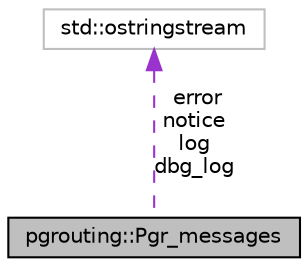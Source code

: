 digraph "pgrouting::Pgr_messages"
{
  edge [fontname="Helvetica",fontsize="10",labelfontname="Helvetica",labelfontsize="10"];
  node [fontname="Helvetica",fontsize="10",shape=record];
  Node2 [label="pgrouting::Pgr_messages",height=0.2,width=0.4,color="black", fillcolor="grey75", style="filled", fontcolor="black"];
  Node3 -> Node2 [dir="back",color="darkorchid3",fontsize="10",style="dashed",label=" error\nnotice\nlog\ndbg_log" ,fontname="Helvetica"];
  Node3 [label="std::ostringstream",height=0.2,width=0.4,color="grey75", fillcolor="white", style="filled",tooltip="STL class. "];
}
